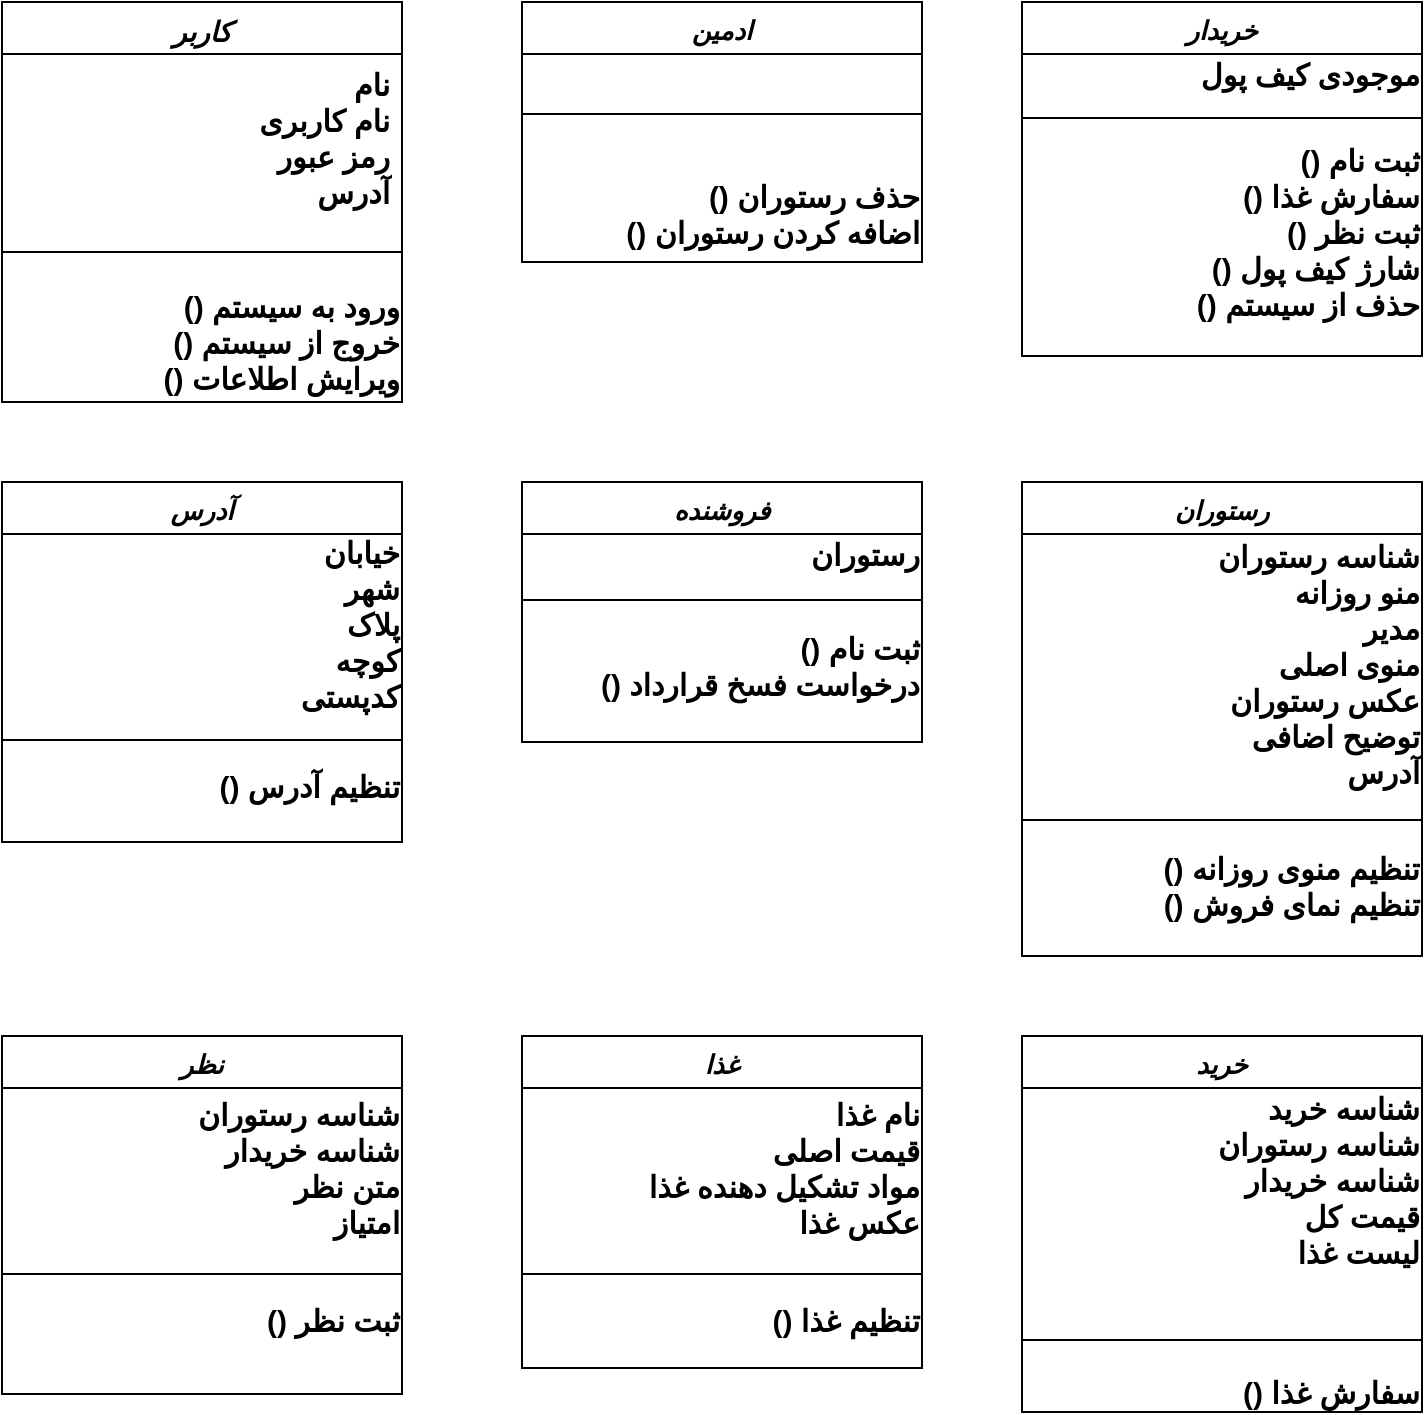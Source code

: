 <mxfile version="14.1.1" type="github">
  <diagram id="C5RBs43oDa-KdzZeNtuy" name="Page-1">
    <mxGraphModel dx="1038" dy="580" grid="1" gridSize="10" guides="1" tooltips="1" connect="1" arrows="1" fold="1" page="1" pageScale="1" pageWidth="827" pageHeight="1169" math="0" shadow="0">
      <root>
        <mxCell id="WIyWlLk6GJQsqaUBKTNV-0" />
        <mxCell id="WIyWlLk6GJQsqaUBKTNV-1" parent="WIyWlLk6GJQsqaUBKTNV-0" />
        <mxCell id="lyuGTbBeJ2-KbHGN9zhW-0" value="کاربر" style="swimlane;fontStyle=3;align=center;verticalAlign=top;childLayout=stackLayout;horizontal=1;startSize=26;horizontalStack=0;resizeParent=1;resizeLast=0;collapsible=1;marginBottom=0;rounded=0;shadow=0;strokeWidth=1;fontSize=14;" parent="WIyWlLk6GJQsqaUBKTNV-1" vertex="1">
          <mxGeometry x="59" y="223" width="200" height="200" as="geometry">
            <mxRectangle x="230" y="140" width="160" height="26" as="alternateBounds" />
          </mxGeometry>
        </mxCell>
        <mxCell id="lyuGTbBeJ2-KbHGN9zhW-1" value="نام &#xa;نام کاربری&#xa;رمز عبور&#xa;آدرس&#xa;" style="text;align=right;verticalAlign=top;spacingLeft=4;spacingRight=4;overflow=hidden;rotatable=0;points=[[0,0.5],[1,0.5]];portConstraint=eastwest;fontSize=15;fontStyle=1" parent="lyuGTbBeJ2-KbHGN9zhW-0" vertex="1">
          <mxGeometry y="26" width="200" height="84" as="geometry" />
        </mxCell>
        <mxCell id="lyuGTbBeJ2-KbHGN9zhW-2" value="" style="line;html=1;strokeWidth=1;align=left;verticalAlign=middle;spacingTop=-1;spacingLeft=3;spacingRight=3;rotatable=0;labelPosition=right;points=[];portConstraint=eastwest;" parent="lyuGTbBeJ2-KbHGN9zhW-0" vertex="1">
          <mxGeometry y="110" width="200" height="30" as="geometry" />
        </mxCell>
        <mxCell id="lyuGTbBeJ2-KbHGN9zhW-3" value="&lt;div&gt;&lt;b&gt;() ورود به سیستم &lt;br&gt;&lt;/b&gt;&lt;/div&gt;&lt;div&gt;&lt;b&gt;() خروج از سیستم&lt;/b&gt;&lt;/div&gt;&lt;div&gt;&lt;b&gt;() ویرایش اطلاعات&lt;/b&gt;&lt;br&gt;&lt;/div&gt;" style="text;html=1;align=right;verticalAlign=middle;resizable=0;points=[];autosize=1;fontSize=15;" parent="lyuGTbBeJ2-KbHGN9zhW-0" vertex="1">
          <mxGeometry y="140" width="200" height="60" as="geometry" />
        </mxCell>
        <mxCell id="lyuGTbBeJ2-KbHGN9zhW-4" value="ادمین" style="swimlane;fontStyle=3;align=center;verticalAlign=top;childLayout=stackLayout;horizontal=1;startSize=26;horizontalStack=0;resizeParent=1;resizeLast=0;collapsible=1;marginBottom=0;rounded=0;shadow=0;strokeWidth=1;fontSize=13;" parent="WIyWlLk6GJQsqaUBKTNV-1" vertex="1">
          <mxGeometry x="319" y="223" width="200" height="130" as="geometry">
            <mxRectangle x="290" y="200" width="160" height="26" as="alternateBounds" />
          </mxGeometry>
        </mxCell>
        <mxCell id="lyuGTbBeJ2-KbHGN9zhW-6" value="" style="line;html=1;strokeWidth=1;align=left;verticalAlign=middle;spacingTop=-1;spacingLeft=3;spacingRight=3;rotatable=0;labelPosition=right;points=[];portConstraint=eastwest;" parent="lyuGTbBeJ2-KbHGN9zhW-4" vertex="1">
          <mxGeometry y="26" width="200" height="60" as="geometry" />
        </mxCell>
        <mxCell id="lyuGTbBeJ2-KbHGN9zhW-7" value="&lt;div&gt;&lt;b&gt;() حذف رستوران&lt;/b&gt;&lt;br&gt;&lt;/div&gt;&lt;div&gt;&lt;b&gt;() اضافه کردن رستوران&lt;/b&gt;&lt;br&gt;&lt;/div&gt;" style="text;html=1;align=right;verticalAlign=middle;resizable=0;points=[];autosize=1;fontSize=15;" parent="lyuGTbBeJ2-KbHGN9zhW-4" vertex="1">
          <mxGeometry y="86" width="200" height="40" as="geometry" />
        </mxCell>
        <mxCell id="lyuGTbBeJ2-KbHGN9zhW-8" value="خریدار" style="swimlane;fontStyle=3;align=center;verticalAlign=top;childLayout=stackLayout;horizontal=1;startSize=26;horizontalStack=0;resizeParent=1;resizeLast=0;collapsible=1;marginBottom=0;rounded=0;shadow=0;strokeWidth=1;fontSize=13;" parent="WIyWlLk6GJQsqaUBKTNV-1" vertex="1">
          <mxGeometry x="569" y="223" width="200" height="177" as="geometry">
            <mxRectangle x="230" y="140" width="160" height="26" as="alternateBounds" />
          </mxGeometry>
        </mxCell>
        <mxCell id="lyuGTbBeJ2-KbHGN9zhW-11" value="&lt;div align=&quot;right&quot;&gt;&lt;b&gt;موجودی کیف پول&lt;/b&gt;&lt;/div&gt;" style="text;html=1;align=right;verticalAlign=middle;resizable=0;points=[];autosize=1;fontSize=15;" parent="lyuGTbBeJ2-KbHGN9zhW-8" vertex="1">
          <mxGeometry y="26" width="200" height="20" as="geometry" />
        </mxCell>
        <mxCell id="lyuGTbBeJ2-KbHGN9zhW-9" value="" style="line;html=1;strokeWidth=1;align=left;verticalAlign=middle;spacingTop=-1;spacingLeft=3;spacingRight=3;rotatable=0;labelPosition=right;points=[];portConstraint=eastwest;" parent="lyuGTbBeJ2-KbHGN9zhW-8" vertex="1">
          <mxGeometry y="46" width="200" height="24" as="geometry" />
        </mxCell>
        <mxCell id="lyuGTbBeJ2-KbHGN9zhW-10" value="&lt;div&gt;&lt;b&gt;&amp;nbsp; () ثبت نام &lt;br&gt;&lt;/b&gt;&lt;/div&gt;&lt;div&gt;&lt;b&gt;() سفارش غذا&lt;/b&gt;&lt;/div&gt;&lt;div&gt;&lt;b&gt;() ثبت نظر&lt;/b&gt;&lt;/div&gt;&lt;div&gt;&lt;b&gt;() شارژ کیف پول&lt;/b&gt;&lt;/div&gt;&lt;div&gt;&lt;b&gt;() حذف از سیستم&lt;/b&gt;&lt;br&gt;&lt;/div&gt;" style="text;html=1;align=right;verticalAlign=middle;resizable=0;points=[];autosize=1;fontSize=15;" parent="lyuGTbBeJ2-KbHGN9zhW-8" vertex="1">
          <mxGeometry y="70" width="200" height="90" as="geometry" />
        </mxCell>
        <mxCell id="lyuGTbBeJ2-KbHGN9zhW-12" value="فروشنده" style="swimlane;fontStyle=3;align=center;verticalAlign=top;childLayout=stackLayout;horizontal=1;startSize=26;horizontalStack=0;resizeParent=1;resizeLast=0;collapsible=1;marginBottom=0;rounded=0;shadow=0;strokeWidth=1;fontSize=13;" parent="WIyWlLk6GJQsqaUBKTNV-1" vertex="1">
          <mxGeometry x="319" y="463" width="200" height="130" as="geometry">
            <mxRectangle x="230" y="140" width="160" height="26" as="alternateBounds" />
          </mxGeometry>
        </mxCell>
        <mxCell id="lyuGTbBeJ2-KbHGN9zhW-15" value="&lt;div&gt;&lt;b&gt;رستوران&lt;/b&gt;&lt;/div&gt;" style="text;html=1;align=right;verticalAlign=middle;resizable=0;points=[];autosize=1;fontSize=15;" parent="lyuGTbBeJ2-KbHGN9zhW-12" vertex="1">
          <mxGeometry y="26" width="200" height="20" as="geometry" />
        </mxCell>
        <mxCell id="lyuGTbBeJ2-KbHGN9zhW-13" value="" style="line;html=1;strokeWidth=1;align=left;verticalAlign=middle;spacingTop=-1;spacingLeft=3;spacingRight=3;rotatable=0;labelPosition=right;points=[];portConstraint=eastwest;" parent="lyuGTbBeJ2-KbHGN9zhW-12" vertex="1">
          <mxGeometry y="46" width="200" height="26" as="geometry" />
        </mxCell>
        <mxCell id="lyuGTbBeJ2-KbHGN9zhW-14" value="&lt;div&gt;&lt;b&gt;() ثبت نام &lt;br&gt;&lt;/b&gt;&lt;/div&gt;&lt;div&gt;&lt;b&gt;() درخواست فسخ قرارداد&lt;/b&gt;&lt;/div&gt;" style="text;html=1;align=right;verticalAlign=middle;resizable=0;points=[];autosize=1;fontSize=15;" parent="lyuGTbBeJ2-KbHGN9zhW-12" vertex="1">
          <mxGeometry y="72" width="200" height="40" as="geometry" />
        </mxCell>
        <mxCell id="lyuGTbBeJ2-KbHGN9zhW-16" value="رستوران" style="swimlane;fontStyle=3;align=center;verticalAlign=top;childLayout=stackLayout;horizontal=1;startSize=26;horizontalStack=0;resizeParent=1;resizeLast=0;collapsible=1;marginBottom=0;rounded=0;shadow=0;strokeWidth=1;fontSize=13;" parent="WIyWlLk6GJQsqaUBKTNV-1" vertex="1">
          <mxGeometry x="569" y="463" width="200" height="237" as="geometry">
            <mxRectangle x="230" y="140" width="160" height="26" as="alternateBounds" />
          </mxGeometry>
        </mxCell>
        <mxCell id="lyuGTbBeJ2-KbHGN9zhW-17" value="&lt;div&gt;&lt;b&gt;شناسه رستوران&lt;br&gt;&lt;/b&gt;&lt;/div&gt;&lt;div&gt;&lt;b&gt;منو روزانه&lt;br&gt;&lt;/b&gt;&lt;/div&gt;&lt;div&gt;&lt;b&gt;مدیر&lt;/b&gt;&lt;/div&gt;&lt;div&gt;&lt;div&gt;&lt;b&gt;منوی اصلی&lt;/b&gt;&lt;/div&gt;&lt;div&gt;&lt;b&gt;عکس رستوران&lt;br&gt;&lt;/b&gt;&lt;/div&gt;&lt;div&gt;&lt;b&gt;توضیح اضافی &lt;br&gt;&lt;/b&gt;&lt;/div&gt;&lt;div&gt;&lt;b&gt;آدرس&lt;/b&gt;&lt;br&gt;&lt;/div&gt;&lt;/div&gt;" style="text;html=1;align=right;verticalAlign=middle;resizable=0;points=[];autosize=1;fontSize=15;" parent="lyuGTbBeJ2-KbHGN9zhW-16" vertex="1">
          <mxGeometry y="26" width="200" height="130" as="geometry" />
        </mxCell>
        <mxCell id="lyuGTbBeJ2-KbHGN9zhW-18" value="" style="line;html=1;strokeWidth=1;align=left;verticalAlign=middle;spacingTop=-1;spacingLeft=3;spacingRight=3;rotatable=0;labelPosition=right;points=[];portConstraint=eastwest;" parent="lyuGTbBeJ2-KbHGN9zhW-16" vertex="1">
          <mxGeometry y="156" width="200" height="26" as="geometry" />
        </mxCell>
        <mxCell id="lyuGTbBeJ2-KbHGN9zhW-24" value="&lt;div&gt;&lt;b&gt;() تنظیم منوی روزانه&lt;br&gt;&lt;/b&gt;&lt;/div&gt;&lt;div&gt;&lt;div&gt;&lt;b&gt;() تنظیم نمای فروش&lt;/b&gt;&lt;/div&gt;&lt;/div&gt;" style="text;html=1;align=right;verticalAlign=middle;resizable=0;points=[];autosize=1;fontSize=15;" parent="lyuGTbBeJ2-KbHGN9zhW-16" vertex="1">
          <mxGeometry y="182" width="200" height="40" as="geometry" />
        </mxCell>
        <mxCell id="tZh1ZtW-dNU_HLveQdIa-2" value="آدرس" style="swimlane;fontStyle=3;align=center;verticalAlign=top;childLayout=stackLayout;horizontal=1;startSize=26;horizontalStack=0;resizeParent=1;resizeLast=0;collapsible=1;marginBottom=0;rounded=0;shadow=0;strokeWidth=1;fillColor=#FFFFFF;fontSize=13;" parent="WIyWlLk6GJQsqaUBKTNV-1" vertex="1">
          <mxGeometry x="59" y="463" width="200" height="180" as="geometry">
            <mxRectangle x="230" y="140" width="160" height="26" as="alternateBounds" />
          </mxGeometry>
        </mxCell>
        <mxCell id="tZh1ZtW-dNU_HLveQdIa-3" value="&lt;div&gt;&lt;b&gt;خیابان&lt;/b&gt;&lt;/div&gt;&lt;div&gt;&lt;b&gt;شهر&lt;/b&gt;&lt;/div&gt;&lt;div&gt;&lt;b&gt;پلاک &lt;br&gt;&lt;/b&gt;&lt;/div&gt;&lt;div&gt;&lt;b&gt;کوچه &lt;br&gt;&lt;/b&gt;&lt;/div&gt;&lt;div&gt;&lt;b&gt;کدپستی&lt;/b&gt;&lt;br&gt;&lt;/div&gt;" style="text;html=1;align=right;verticalAlign=middle;resizable=0;points=[];autosize=1;fontSize=15;" parent="tZh1ZtW-dNU_HLveQdIa-2" vertex="1">
          <mxGeometry y="26" width="200" height="90" as="geometry" />
        </mxCell>
        <mxCell id="tZh1ZtW-dNU_HLveQdIa-4" value="" style="line;html=1;strokeWidth=1;align=left;verticalAlign=middle;spacingTop=-1;spacingLeft=3;spacingRight=3;rotatable=0;labelPosition=right;points=[];portConstraint=eastwest;" parent="tZh1ZtW-dNU_HLveQdIa-2" vertex="1">
          <mxGeometry y="116" width="200" height="26" as="geometry" />
        </mxCell>
        <mxCell id="tZh1ZtW-dNU_HLveQdIa-5" value="&lt;b&gt;() تنظیم آدرس&lt;/b&gt;" style="text;html=1;align=right;verticalAlign=middle;resizable=0;points=[];autosize=1;fontSize=15;" parent="tZh1ZtW-dNU_HLveQdIa-2" vertex="1">
          <mxGeometry y="142" width="200" height="20" as="geometry" />
        </mxCell>
        <mxCell id="tZh1ZtW-dNU_HLveQdIa-6" value="غذا" style="swimlane;fontStyle=3;align=center;verticalAlign=top;childLayout=stackLayout;horizontal=1;startSize=26;horizontalStack=0;resizeParent=1;resizeLast=0;collapsible=1;marginBottom=0;rounded=0;shadow=0;strokeWidth=1;fontSize=13;" parent="WIyWlLk6GJQsqaUBKTNV-1" vertex="1">
          <mxGeometry x="319" y="740" width="200" height="166" as="geometry">
            <mxRectangle x="230" y="140" width="160" height="26" as="alternateBounds" />
          </mxGeometry>
        </mxCell>
        <mxCell id="tZh1ZtW-dNU_HLveQdIa-7" value="&lt;div&gt;&lt;b&gt;نام غذا&lt;/b&gt;&lt;/div&gt;&lt;div&gt;&lt;b&gt;قیمت اصلی&lt;/b&gt;&lt;/div&gt;&lt;div&gt;&lt;b&gt;مواد تشکیل دهنده غذا&lt;/b&gt;&lt;/div&gt;&lt;div&gt;&lt;b&gt;عکس غذا&lt;/b&gt;&lt;br&gt;&lt;/div&gt;" style="text;html=1;align=right;verticalAlign=middle;resizable=0;points=[];autosize=1;fontSize=15;" parent="tZh1ZtW-dNU_HLveQdIa-6" vertex="1">
          <mxGeometry y="26" width="200" height="80" as="geometry" />
        </mxCell>
        <mxCell id="tZh1ZtW-dNU_HLveQdIa-8" value="" style="line;html=1;strokeWidth=1;align=left;verticalAlign=middle;spacingTop=-1;spacingLeft=3;spacingRight=3;rotatable=0;labelPosition=right;points=[];portConstraint=eastwest;" parent="tZh1ZtW-dNU_HLveQdIa-6" vertex="1">
          <mxGeometry y="106" width="200" height="26" as="geometry" />
        </mxCell>
        <mxCell id="tZh1ZtW-dNU_HLveQdIa-9" value="&lt;b&gt;() تنظیم غذا&lt;/b&gt;" style="text;html=1;align=right;verticalAlign=middle;resizable=0;points=[];autosize=1;fontSize=15;" parent="tZh1ZtW-dNU_HLveQdIa-6" vertex="1">
          <mxGeometry y="132" width="200" height="20" as="geometry" />
        </mxCell>
        <mxCell id="tZh1ZtW-dNU_HLveQdIa-10" value="نظر" style="swimlane;fontStyle=3;align=center;verticalAlign=top;childLayout=stackLayout;horizontal=1;startSize=26;horizontalStack=0;resizeParent=1;resizeLast=0;collapsible=1;marginBottom=0;rounded=0;shadow=0;strokeWidth=1;fontSize=13;" parent="WIyWlLk6GJQsqaUBKTNV-1" vertex="1">
          <mxGeometry x="59" y="740" width="200" height="179" as="geometry">
            <mxRectangle x="230" y="140" width="160" height="26" as="alternateBounds" />
          </mxGeometry>
        </mxCell>
        <mxCell id="tZh1ZtW-dNU_HLveQdIa-11" value="&lt;div&gt;&lt;b&gt;شناسه رستوران&lt;/b&gt;&lt;/div&gt;&lt;div&gt;&lt;b&gt;شناسه خریدار&lt;/b&gt;&lt;/div&gt;&lt;div&gt;&lt;b&gt;متن نظر &lt;br&gt;&lt;/b&gt;&lt;/div&gt;&lt;div&gt;&lt;b&gt;امتیاز&lt;/b&gt;&lt;br&gt;&lt;/div&gt;" style="text;html=1;align=right;verticalAlign=middle;resizable=0;points=[];autosize=1;fontSize=15;" parent="tZh1ZtW-dNU_HLveQdIa-10" vertex="1">
          <mxGeometry y="26" width="200" height="80" as="geometry" />
        </mxCell>
        <mxCell id="tZh1ZtW-dNU_HLveQdIa-12" value="" style="line;html=1;strokeWidth=1;align=left;verticalAlign=middle;spacingTop=-1;spacingLeft=3;spacingRight=3;rotatable=0;labelPosition=right;points=[];portConstraint=eastwest;" parent="tZh1ZtW-dNU_HLveQdIa-10" vertex="1">
          <mxGeometry y="106" width="200" height="26" as="geometry" />
        </mxCell>
        <mxCell id="tZh1ZtW-dNU_HLveQdIa-13" value="&lt;b&gt;() ثبت نظر&lt;/b&gt;" style="text;html=1;align=right;verticalAlign=middle;resizable=0;points=[];autosize=1;fontSize=15;" parent="tZh1ZtW-dNU_HLveQdIa-10" vertex="1">
          <mxGeometry y="132" width="200" height="20" as="geometry" />
        </mxCell>
        <mxCell id="tZh1ZtW-dNU_HLveQdIa-14" value="خرید" style="swimlane;fontStyle=3;align=center;verticalAlign=top;childLayout=stackLayout;horizontal=1;startSize=26;horizontalStack=0;resizeParent=1;resizeLast=0;collapsible=1;marginBottom=0;rounded=0;shadow=0;strokeWidth=1;fontSize=13;" parent="WIyWlLk6GJQsqaUBKTNV-1" vertex="1">
          <mxGeometry x="569" y="740" width="200" height="188" as="geometry">
            <mxRectangle x="230" y="140" width="160" height="26" as="alternateBounds" />
          </mxGeometry>
        </mxCell>
        <mxCell id="tZh1ZtW-dNU_HLveQdIa-15" value="&lt;div&gt;&lt;b&gt;شناسه خرید&lt;br&gt;&lt;/b&gt;&lt;/div&gt;&lt;div&gt;&lt;b&gt;شناسه رستوران&lt;/b&gt;&lt;/div&gt;&lt;div&gt;&lt;span&gt;&lt;b&gt;شناسه خریدار&lt;/b&gt;&lt;/span&gt;&lt;/div&gt;&lt;div&gt;&lt;b&gt;قیمت کل&lt;/b&gt;&lt;/div&gt;&lt;div&gt;&lt;b&gt;لیست غذا&lt;/b&gt;&lt;/div&gt;&lt;div&gt;&lt;br&gt;&lt;/div&gt;" style="text;html=1;align=right;verticalAlign=middle;resizable=0;points=[];autosize=1;fontSize=15;" parent="tZh1ZtW-dNU_HLveQdIa-14" vertex="1">
          <mxGeometry y="26" width="200" height="110" as="geometry" />
        </mxCell>
        <mxCell id="tZh1ZtW-dNU_HLveQdIa-16" value="" style="line;html=1;strokeWidth=1;align=left;verticalAlign=middle;spacingTop=-1;spacingLeft=3;spacingRight=3;rotatable=0;labelPosition=right;points=[];portConstraint=eastwest;" parent="tZh1ZtW-dNU_HLveQdIa-14" vertex="1">
          <mxGeometry y="136" width="200" height="32" as="geometry" />
        </mxCell>
        <mxCell id="tZh1ZtW-dNU_HLveQdIa-17" value="&lt;b&gt;() سفارش غذا&lt;/b&gt;" style="text;html=1;align=right;verticalAlign=middle;resizable=0;points=[];autosize=1;fontSize=15;" parent="tZh1ZtW-dNU_HLveQdIa-14" vertex="1">
          <mxGeometry y="168" width="200" height="20" as="geometry" />
        </mxCell>
      </root>
    </mxGraphModel>
  </diagram>
</mxfile>
